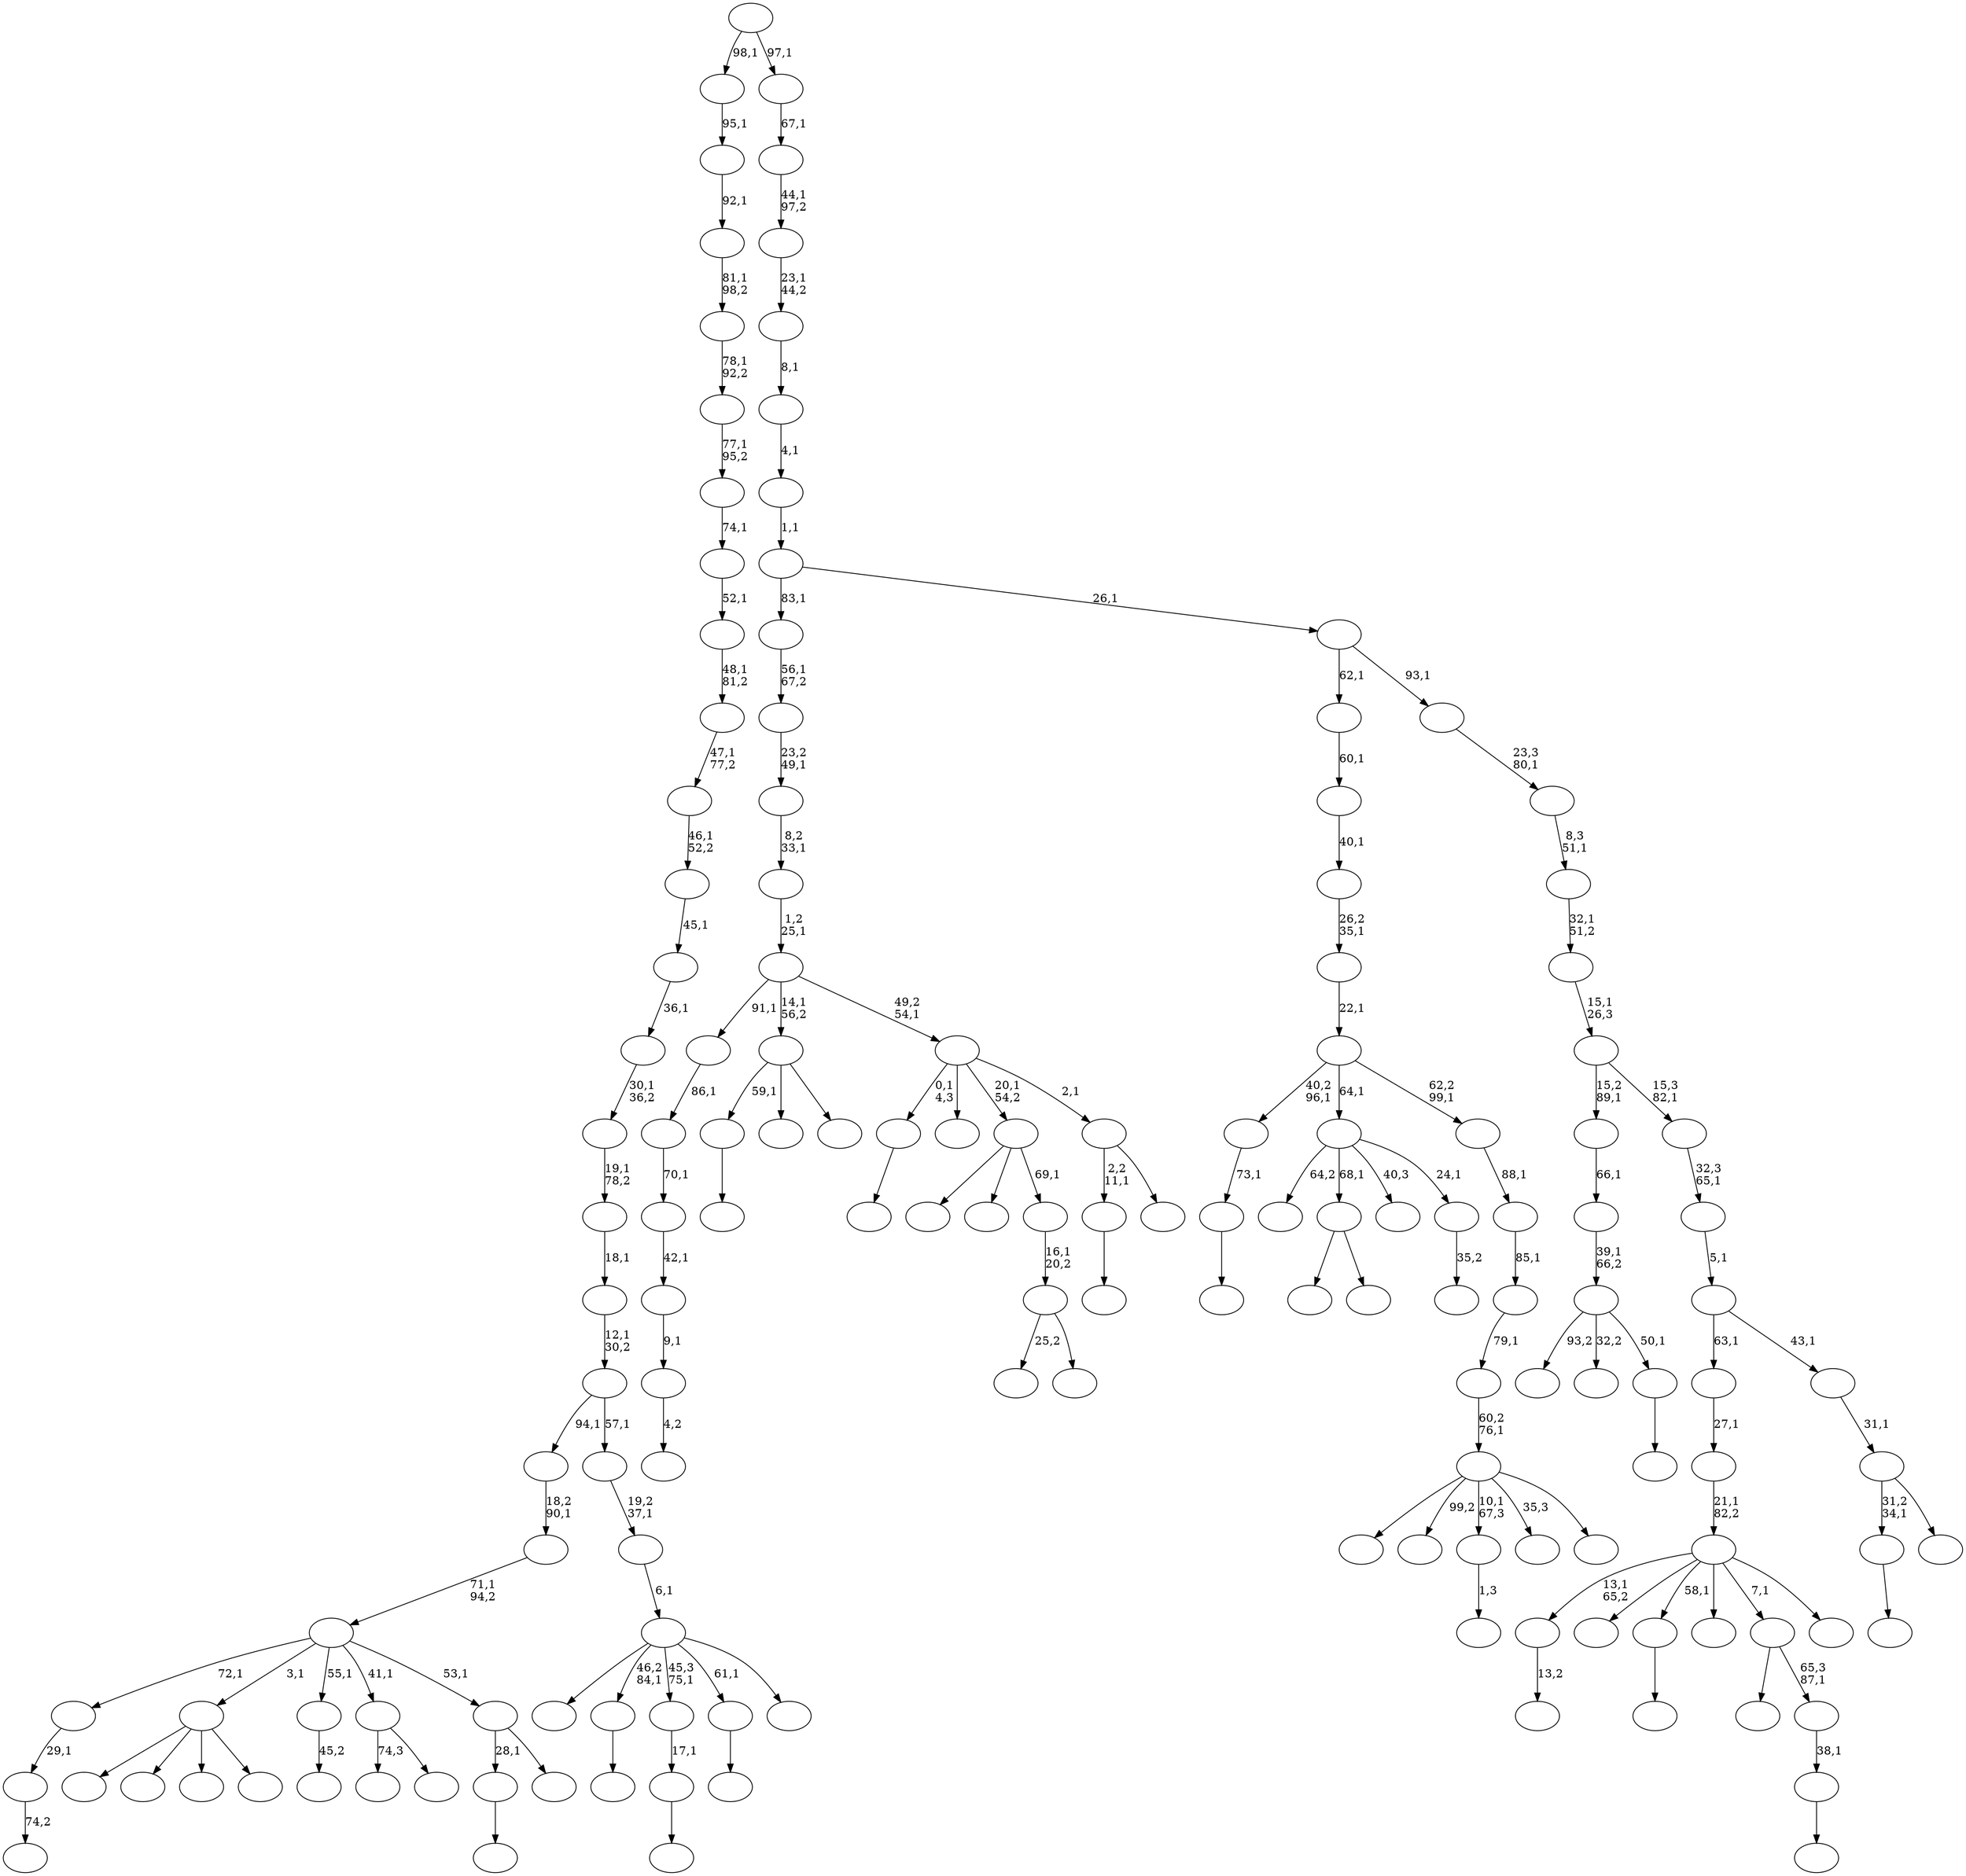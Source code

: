 digraph T {
	150 [label=""]
	149 [label=""]
	148 [label=""]
	147 [label=""]
	146 [label=""]
	145 [label=""]
	144 [label=""]
	143 [label=""]
	142 [label=""]
	141 [label=""]
	140 [label=""]
	139 [label=""]
	138 [label=""]
	137 [label=""]
	136 [label=""]
	135 [label=""]
	134 [label=""]
	133 [label=""]
	132 [label=""]
	131 [label=""]
	130 [label=""]
	129 [label=""]
	128 [label=""]
	127 [label=""]
	126 [label=""]
	125 [label=""]
	124 [label=""]
	123 [label=""]
	122 [label=""]
	121 [label=""]
	120 [label=""]
	119 [label=""]
	118 [label=""]
	117 [label=""]
	116 [label=""]
	115 [label=""]
	114 [label=""]
	113 [label=""]
	112 [label=""]
	111 [label=""]
	110 [label=""]
	109 [label=""]
	108 [label=""]
	107 [label=""]
	106 [label=""]
	105 [label=""]
	104 [label=""]
	103 [label=""]
	102 [label=""]
	101 [label=""]
	100 [label=""]
	99 [label=""]
	98 [label=""]
	97 [label=""]
	96 [label=""]
	95 [label=""]
	94 [label=""]
	93 [label=""]
	92 [label=""]
	91 [label=""]
	90 [label=""]
	89 [label=""]
	88 [label=""]
	87 [label=""]
	86 [label=""]
	85 [label=""]
	84 [label=""]
	83 [label=""]
	82 [label=""]
	81 [label=""]
	80 [label=""]
	79 [label=""]
	78 [label=""]
	77 [label=""]
	76 [label=""]
	75 [label=""]
	74 [label=""]
	73 [label=""]
	72 [label=""]
	71 [label=""]
	70 [label=""]
	69 [label=""]
	68 [label=""]
	67 [label=""]
	66 [label=""]
	65 [label=""]
	64 [label=""]
	63 [label=""]
	62 [label=""]
	61 [label=""]
	60 [label=""]
	59 [label=""]
	58 [label=""]
	57 [label=""]
	56 [label=""]
	55 [label=""]
	54 [label=""]
	53 [label=""]
	52 [label=""]
	51 [label=""]
	50 [label=""]
	49 [label=""]
	48 [label=""]
	47 [label=""]
	46 [label=""]
	45 [label=""]
	44 [label=""]
	43 [label=""]
	42 [label=""]
	41 [label=""]
	40 [label=""]
	39 [label=""]
	38 [label=""]
	37 [label=""]
	36 [label=""]
	35 [label=""]
	34 [label=""]
	33 [label=""]
	32 [label=""]
	31 [label=""]
	30 [label=""]
	29 [label=""]
	28 [label=""]
	27 [label=""]
	26 [label=""]
	25 [label=""]
	24 [label=""]
	23 [label=""]
	22 [label=""]
	21 [label=""]
	20 [label=""]
	19 [label=""]
	18 [label=""]
	17 [label=""]
	16 [label=""]
	15 [label=""]
	14 [label=""]
	13 [label=""]
	12 [label=""]
	11 [label=""]
	10 [label=""]
	9 [label=""]
	8 [label=""]
	7 [label=""]
	6 [label=""]
	5 [label=""]
	4 [label=""]
	3 [label=""]
	2 [label=""]
	1 [label=""]
	0 [label=""]
	146 -> 147 [label=""]
	143 -> 144 [label=""]
	138 -> 139 [label=""]
	136 -> 137 [label="13,2"]
	132 -> 133 [label=""]
	129 -> 130 [label=""]
	128 -> 129 [label="17,1"]
	126 -> 127 [label=""]
	124 -> 149 [label=""]
	124 -> 125 [label=""]
	121 -> 122 [label=""]
	118 -> 119 [label=""]
	116 -> 117 [label="74,2"]
	115 -> 116 [label="29,1"]
	113 -> 114 [label="1,3"]
	109 -> 110 [label=""]
	108 -> 140 [label="93,2"]
	108 -> 112 [label="32,2"]
	108 -> 109 [label="50,1"]
	107 -> 108 [label="39,1\n66,2"]
	106 -> 107 [label="66,1"]
	104 -> 135 [label=""]
	104 -> 123 [label=""]
	104 -> 111 [label=""]
	104 -> 105 [label=""]
	101 -> 102 [label="45,2"]
	97 -> 98 [label="4,2"]
	96 -> 97 [label="9,1"]
	95 -> 96 [label="42,1"]
	94 -> 95 [label="70,1"]
	93 -> 94 [label="86,1"]
	89 -> 118 [label="59,1"]
	89 -> 99 [label=""]
	89 -> 90 [label=""]
	86 -> 87 [label=""]
	85 -> 86 [label="73,1"]
	83 -> 84 [label=""]
	82 -> 83 [label="38,1"]
	81 -> 91 [label=""]
	81 -> 82 [label="65,3\n87,1"]
	79 -> 100 [label="25,2"]
	79 -> 80 [label=""]
	78 -> 79 [label="16,1\n20,2"]
	77 -> 150 [label=""]
	77 -> 148 [label=""]
	77 -> 78 [label="69,1"]
	75 -> 76 [label="35,2"]
	74 -> 131 [label="64,2"]
	74 -> 124 [label="68,1"]
	74 -> 88 [label="40,3"]
	74 -> 75 [label="24,1"]
	71 -> 73 [label="74,3"]
	71 -> 72 [label=""]
	69 -> 70 [label=""]
	67 -> 146 [label="28,1"]
	67 -> 68 [label=""]
	66 -> 115 [label="72,1"]
	66 -> 104 [label="3,1"]
	66 -> 101 [label="55,1"]
	66 -> 71 [label="41,1"]
	66 -> 67 [label="53,1"]
	65 -> 66 [label="71,1\n94,2"]
	64 -> 65 [label="18,2\n90,1"]
	62 -> 136 [label="13,1\n65,2"]
	62 -> 134 [label=""]
	62 -> 126 [label="58,1"]
	62 -> 92 [label=""]
	62 -> 81 [label="7,1"]
	62 -> 63 [label=""]
	61 -> 62 [label="21,1\n82,2"]
	60 -> 61 [label="27,1"]
	58 -> 143 [label="2,2\n11,1"]
	58 -> 59 [label=""]
	57 -> 138 [label="0,1\n4,3"]
	57 -> 120 [label=""]
	57 -> 77 [label="20,1\n54,2"]
	57 -> 58 [label="2,1"]
	56 -> 93 [label="91,1"]
	56 -> 89 [label="14,1\n56,2"]
	56 -> 57 [label="49,2\n54,1"]
	55 -> 56 [label="1,2\n25,1"]
	54 -> 55 [label="8,2\n33,1"]
	53 -> 54 [label="23,2\n49,1"]
	52 -> 53 [label="56,1\n67,2"]
	50 -> 142 [label=""]
	50 -> 141 [label="99,2"]
	50 -> 113 [label="10,1\n67,3"]
	50 -> 103 [label="35,3"]
	50 -> 51 [label=""]
	49 -> 50 [label="60,2\n76,1"]
	48 -> 49 [label="79,1"]
	47 -> 48 [label="85,1"]
	46 -> 47 [label="88,1"]
	45 -> 85 [label="40,2\n96,1"]
	45 -> 74 [label="64,1"]
	45 -> 46 [label="62,2\n99,1"]
	44 -> 45 [label="22,1"]
	43 -> 44 [label="26,2\n35,1"]
	42 -> 43 [label="40,1"]
	41 -> 42 [label="60,1"]
	39 -> 145 [label=""]
	39 -> 132 [label="46,2\n84,1"]
	39 -> 128 [label="45,3\n75,1"]
	39 -> 69 [label="61,1"]
	39 -> 40 [label=""]
	38 -> 39 [label="6,1"]
	37 -> 38 [label="19,2\n37,1"]
	36 -> 64 [label="94,1"]
	36 -> 37 [label="57,1"]
	35 -> 36 [label="12,1\n30,2"]
	34 -> 35 [label="18,1"]
	33 -> 34 [label="19,1\n78,2"]
	32 -> 33 [label="30,1\n36,2"]
	31 -> 32 [label="36,1"]
	30 -> 31 [label="45,1"]
	29 -> 30 [label="46,1\n52,2"]
	28 -> 29 [label="47,1\n77,2"]
	27 -> 28 [label="48,1\n81,2"]
	26 -> 27 [label="52,1"]
	25 -> 26 [label="74,1"]
	24 -> 25 [label="77,1\n95,2"]
	23 -> 24 [label="78,1\n92,2"]
	22 -> 23 [label="81,1\n98,2"]
	21 -> 22 [label="92,1"]
	20 -> 21 [label="95,1"]
	18 -> 121 [label="31,2\n34,1"]
	18 -> 19 [label=""]
	17 -> 18 [label="31,1"]
	16 -> 60 [label="63,1"]
	16 -> 17 [label="43,1"]
	15 -> 16 [label="5,1"]
	14 -> 15 [label="32,3\n65,1"]
	13 -> 106 [label="15,2\n89,1"]
	13 -> 14 [label="15,3\n82,1"]
	12 -> 13 [label="15,1\n26,3"]
	11 -> 12 [label="32,1\n51,2"]
	10 -> 11 [label="8,3\n51,1"]
	9 -> 10 [label="23,3\n80,1"]
	8 -> 41 [label="62,1"]
	8 -> 9 [label="93,1"]
	7 -> 52 [label="83,1"]
	7 -> 8 [label="26,1"]
	6 -> 7 [label="1,1"]
	5 -> 6 [label="4,1"]
	4 -> 5 [label="8,1"]
	3 -> 4 [label="23,1\n44,2"]
	2 -> 3 [label="44,1\n97,2"]
	1 -> 2 [label="67,1"]
	0 -> 20 [label="98,1"]
	0 -> 1 [label="97,1"]
}
